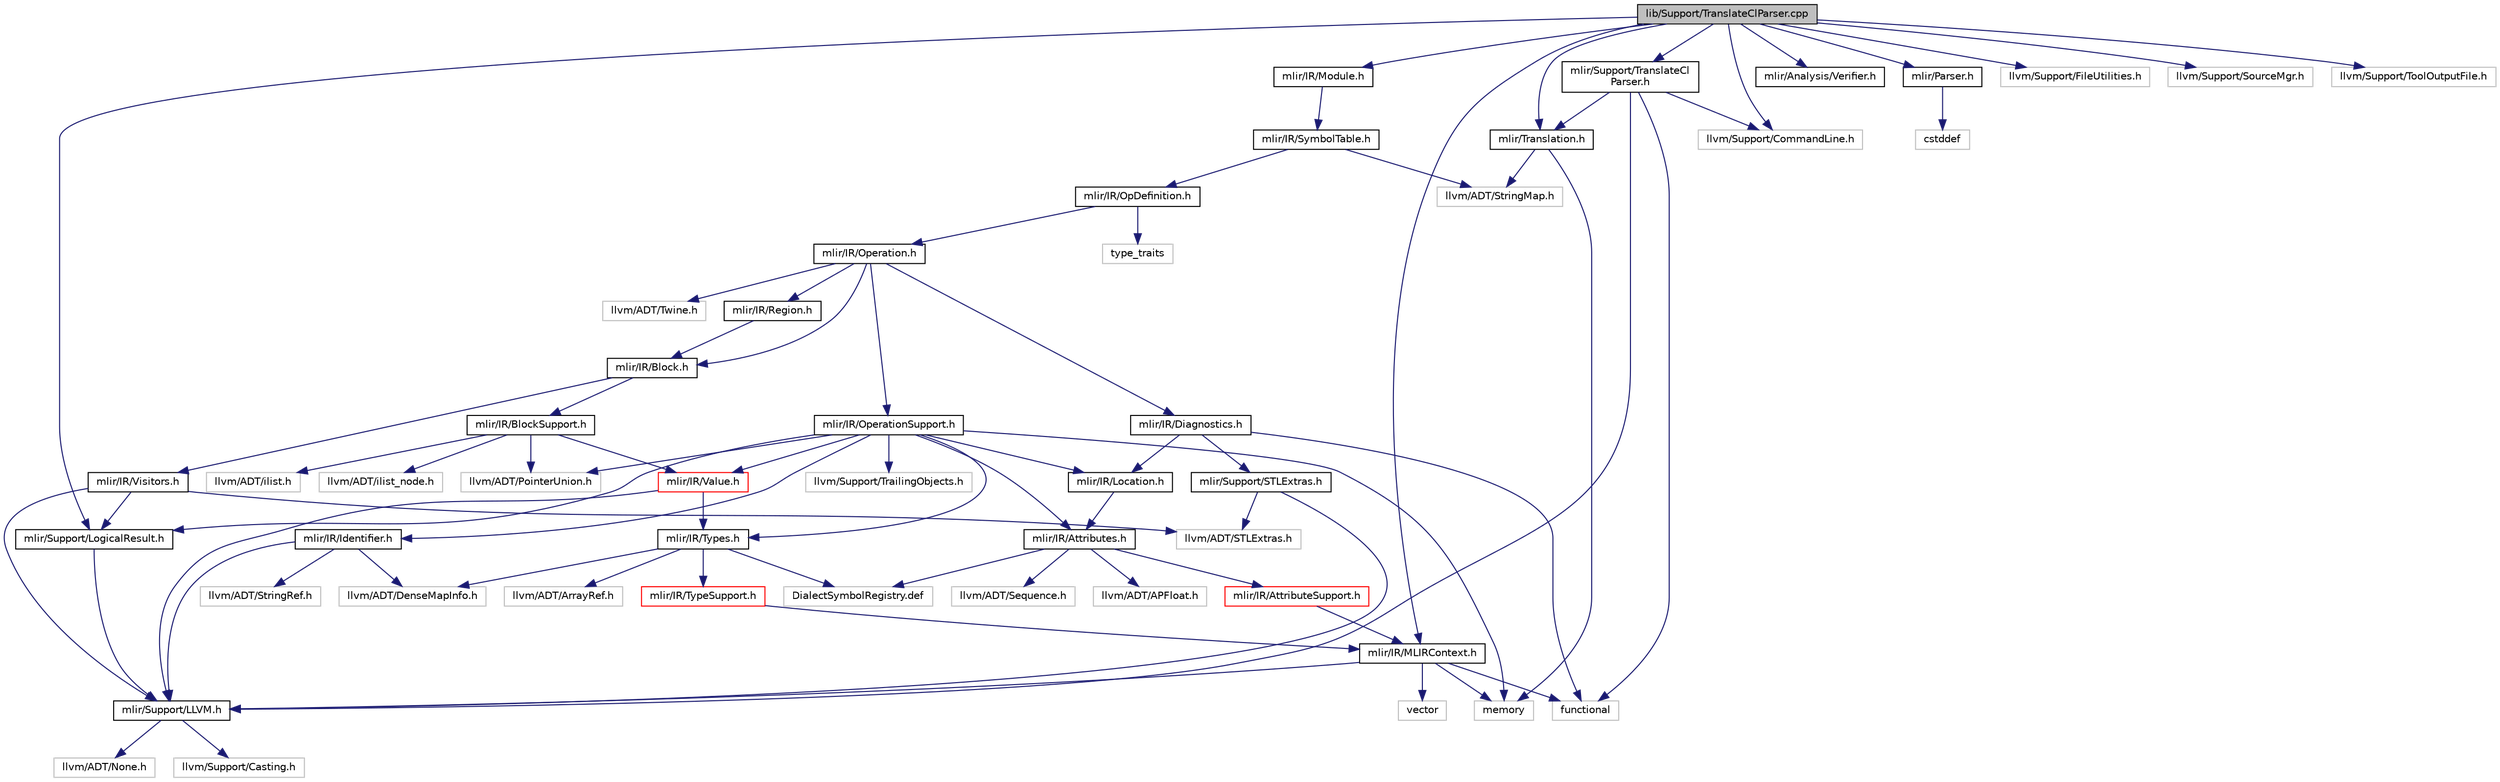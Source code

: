 digraph "lib/Support/TranslateClParser.cpp"
{
  bgcolor="transparent";
  edge [fontname="Helvetica",fontsize="10",labelfontname="Helvetica",labelfontsize="10"];
  node [fontname="Helvetica",fontsize="10",shape=record];
  Node0 [label="lib/Support/TranslateClParser.cpp",height=0.2,width=0.4,color="black", fillcolor="grey75", style="filled", fontcolor="black"];
  Node0 -> Node1 [color="midnightblue",fontsize="10",style="solid",fontname="Helvetica"];
  Node1 [label="mlir/Support/TranslateCl\lParser.h",height=0.2,width=0.4,color="black",URL="$TranslateClParser_8h.html"];
  Node1 -> Node2 [color="midnightblue",fontsize="10",style="solid",fontname="Helvetica"];
  Node2 [label="mlir/Support/LLVM.h",height=0.2,width=0.4,color="black",URL="$LLVM_8h.html"];
  Node2 -> Node3 [color="midnightblue",fontsize="10",style="solid",fontname="Helvetica"];
  Node3 [label="llvm/ADT/None.h",height=0.2,width=0.4,color="grey75"];
  Node2 -> Node4 [color="midnightblue",fontsize="10",style="solid",fontname="Helvetica"];
  Node4 [label="llvm/Support/Casting.h",height=0.2,width=0.4,color="grey75"];
  Node1 -> Node5 [color="midnightblue",fontsize="10",style="solid",fontname="Helvetica"];
  Node5 [label="mlir/Translation.h",height=0.2,width=0.4,color="black",URL="$Translation_8h.html"];
  Node5 -> Node6 [color="midnightblue",fontsize="10",style="solid",fontname="Helvetica"];
  Node6 [label="llvm/ADT/StringMap.h",height=0.2,width=0.4,color="grey75"];
  Node5 -> Node7 [color="midnightblue",fontsize="10",style="solid",fontname="Helvetica"];
  Node7 [label="memory",height=0.2,width=0.4,color="grey75"];
  Node1 -> Node8 [color="midnightblue",fontsize="10",style="solid",fontname="Helvetica"];
  Node8 [label="llvm/Support/CommandLine.h",height=0.2,width=0.4,color="grey75"];
  Node1 -> Node9 [color="midnightblue",fontsize="10",style="solid",fontname="Helvetica"];
  Node9 [label="functional",height=0.2,width=0.4,color="grey75"];
  Node0 -> Node10 [color="midnightblue",fontsize="10",style="solid",fontname="Helvetica"];
  Node10 [label="mlir/Analysis/Verifier.h",height=0.2,width=0.4,color="black",URL="$Verifier_8h.html"];
  Node0 -> Node11 [color="midnightblue",fontsize="10",style="solid",fontname="Helvetica"];
  Node11 [label="mlir/IR/MLIRContext.h",height=0.2,width=0.4,color="black",URL="$MLIRContext_8h.html"];
  Node11 -> Node2 [color="midnightblue",fontsize="10",style="solid",fontname="Helvetica"];
  Node11 -> Node9 [color="midnightblue",fontsize="10",style="solid",fontname="Helvetica"];
  Node11 -> Node7 [color="midnightblue",fontsize="10",style="solid",fontname="Helvetica"];
  Node11 -> Node12 [color="midnightblue",fontsize="10",style="solid",fontname="Helvetica"];
  Node12 [label="vector",height=0.2,width=0.4,color="grey75"];
  Node0 -> Node13 [color="midnightblue",fontsize="10",style="solid",fontname="Helvetica"];
  Node13 [label="mlir/IR/Module.h",height=0.2,width=0.4,color="black",URL="$Module_8h.html"];
  Node13 -> Node14 [color="midnightblue",fontsize="10",style="solid",fontname="Helvetica"];
  Node14 [label="mlir/IR/SymbolTable.h",height=0.2,width=0.4,color="black",URL="$SymbolTable_8h.html"];
  Node14 -> Node15 [color="midnightblue",fontsize="10",style="solid",fontname="Helvetica"];
  Node15 [label="mlir/IR/OpDefinition.h",height=0.2,width=0.4,color="black",URL="$OpDefinition_8h.html"];
  Node15 -> Node16 [color="midnightblue",fontsize="10",style="solid",fontname="Helvetica"];
  Node16 [label="mlir/IR/Operation.h",height=0.2,width=0.4,color="black",URL="$Operation_8h.html"];
  Node16 -> Node17 [color="midnightblue",fontsize="10",style="solid",fontname="Helvetica"];
  Node17 [label="mlir/IR/Block.h",height=0.2,width=0.4,color="black",URL="$Block_8h.html"];
  Node17 -> Node18 [color="midnightblue",fontsize="10",style="solid",fontname="Helvetica"];
  Node18 [label="mlir/IR/BlockSupport.h",height=0.2,width=0.4,color="black",URL="$BlockSupport_8h.html"];
  Node18 -> Node19 [color="midnightblue",fontsize="10",style="solid",fontname="Helvetica"];
  Node19 [label="mlir/IR/Value.h",height=0.2,width=0.4,color="red",URL="$Value_8h.html"];
  Node19 -> Node20 [color="midnightblue",fontsize="10",style="solid",fontname="Helvetica"];
  Node20 [label="mlir/IR/Types.h",height=0.2,width=0.4,color="black",URL="$Types_8h.html"];
  Node20 -> Node21 [color="midnightblue",fontsize="10",style="solid",fontname="Helvetica"];
  Node21 [label="mlir/IR/TypeSupport.h",height=0.2,width=0.4,color="red",URL="$TypeSupport_8h.html"];
  Node21 -> Node11 [color="midnightblue",fontsize="10",style="solid",fontname="Helvetica"];
  Node20 -> Node30 [color="midnightblue",fontsize="10",style="solid",fontname="Helvetica"];
  Node30 [label="llvm/ADT/ArrayRef.h",height=0.2,width=0.4,color="grey75"];
  Node20 -> Node31 [color="midnightblue",fontsize="10",style="solid",fontname="Helvetica"];
  Node31 [label="llvm/ADT/DenseMapInfo.h",height=0.2,width=0.4,color="grey75"];
  Node20 -> Node32 [color="midnightblue",fontsize="10",style="solid",fontname="Helvetica"];
  Node32 [label="DialectSymbolRegistry.def",height=0.2,width=0.4,color="grey75"];
  Node19 -> Node2 [color="midnightblue",fontsize="10",style="solid",fontname="Helvetica"];
  Node18 -> Node41 [color="midnightblue",fontsize="10",style="solid",fontname="Helvetica"];
  Node41 [label="llvm/ADT/PointerUnion.h",height=0.2,width=0.4,color="grey75"];
  Node18 -> Node42 [color="midnightblue",fontsize="10",style="solid",fontname="Helvetica"];
  Node42 [label="llvm/ADT/ilist.h",height=0.2,width=0.4,color="grey75"];
  Node18 -> Node43 [color="midnightblue",fontsize="10",style="solid",fontname="Helvetica"];
  Node43 [label="llvm/ADT/ilist_node.h",height=0.2,width=0.4,color="grey75"];
  Node17 -> Node44 [color="midnightblue",fontsize="10",style="solid",fontname="Helvetica"];
  Node44 [label="mlir/IR/Visitors.h",height=0.2,width=0.4,color="black",URL="$Visitors_8h.html"];
  Node44 -> Node2 [color="midnightblue",fontsize="10",style="solid",fontname="Helvetica"];
  Node44 -> Node23 [color="midnightblue",fontsize="10",style="solid",fontname="Helvetica"];
  Node23 [label="mlir/Support/LogicalResult.h",height=0.2,width=0.4,color="black",URL="$LogicalResult_8h.html"];
  Node23 -> Node2 [color="midnightblue",fontsize="10",style="solid",fontname="Helvetica"];
  Node44 -> Node25 [color="midnightblue",fontsize="10",style="solid",fontname="Helvetica"];
  Node25 [label="llvm/ADT/STLExtras.h",height=0.2,width=0.4,color="grey75"];
  Node16 -> Node45 [color="midnightblue",fontsize="10",style="solid",fontname="Helvetica"];
  Node45 [label="mlir/IR/Diagnostics.h",height=0.2,width=0.4,color="black",URL="$Diagnostics_8h.html"];
  Node45 -> Node34 [color="midnightblue",fontsize="10",style="solid",fontname="Helvetica"];
  Node34 [label="mlir/IR/Location.h",height=0.2,width=0.4,color="black",URL="$Location_8h.html"];
  Node34 -> Node35 [color="midnightblue",fontsize="10",style="solid",fontname="Helvetica"];
  Node35 [label="mlir/IR/Attributes.h",height=0.2,width=0.4,color="black",URL="$Attributes_8h.html"];
  Node35 -> Node36 [color="midnightblue",fontsize="10",style="solid",fontname="Helvetica"];
  Node36 [label="mlir/IR/AttributeSupport.h",height=0.2,width=0.4,color="red",URL="$AttributeSupport_8h.html"];
  Node36 -> Node11 [color="midnightblue",fontsize="10",style="solid",fontname="Helvetica"];
  Node35 -> Node38 [color="midnightblue",fontsize="10",style="solid",fontname="Helvetica"];
  Node38 [label="llvm/ADT/APFloat.h",height=0.2,width=0.4,color="grey75"];
  Node35 -> Node39 [color="midnightblue",fontsize="10",style="solid",fontname="Helvetica"];
  Node39 [label="llvm/ADT/Sequence.h",height=0.2,width=0.4,color="grey75"];
  Node35 -> Node32 [color="midnightblue",fontsize="10",style="solid",fontname="Helvetica"];
  Node45 -> Node24 [color="midnightblue",fontsize="10",style="solid",fontname="Helvetica"];
  Node24 [label="mlir/Support/STLExtras.h",height=0.2,width=0.4,color="black",URL="$STLExtras_8h.html"];
  Node24 -> Node2 [color="midnightblue",fontsize="10",style="solid",fontname="Helvetica"];
  Node24 -> Node25 [color="midnightblue",fontsize="10",style="solid",fontname="Helvetica"];
  Node45 -> Node9 [color="midnightblue",fontsize="10",style="solid",fontname="Helvetica"];
  Node16 -> Node46 [color="midnightblue",fontsize="10",style="solid",fontname="Helvetica"];
  Node46 [label="mlir/IR/OperationSupport.h",height=0.2,width=0.4,color="black",URL="$OperationSupport_8h.html"];
  Node46 -> Node35 [color="midnightblue",fontsize="10",style="solid",fontname="Helvetica"];
  Node46 -> Node47 [color="midnightblue",fontsize="10",style="solid",fontname="Helvetica"];
  Node47 [label="mlir/IR/Identifier.h",height=0.2,width=0.4,color="black",URL="$Identifier_8h.html"];
  Node47 -> Node2 [color="midnightblue",fontsize="10",style="solid",fontname="Helvetica"];
  Node47 -> Node31 [color="midnightblue",fontsize="10",style="solid",fontname="Helvetica"];
  Node47 -> Node48 [color="midnightblue",fontsize="10",style="solid",fontname="Helvetica"];
  Node48 [label="llvm/ADT/StringRef.h",height=0.2,width=0.4,color="grey75"];
  Node46 -> Node34 [color="midnightblue",fontsize="10",style="solid",fontname="Helvetica"];
  Node46 -> Node20 [color="midnightblue",fontsize="10",style="solid",fontname="Helvetica"];
  Node46 -> Node19 [color="midnightblue",fontsize="10",style="solid",fontname="Helvetica"];
  Node46 -> Node23 [color="midnightblue",fontsize="10",style="solid",fontname="Helvetica"];
  Node46 -> Node41 [color="midnightblue",fontsize="10",style="solid",fontname="Helvetica"];
  Node46 -> Node49 [color="midnightblue",fontsize="10",style="solid",fontname="Helvetica"];
  Node49 [label="llvm/Support/TrailingObjects.h",height=0.2,width=0.4,color="grey75"];
  Node46 -> Node7 [color="midnightblue",fontsize="10",style="solid",fontname="Helvetica"];
  Node16 -> Node50 [color="midnightblue",fontsize="10",style="solid",fontname="Helvetica"];
  Node50 [label="mlir/IR/Region.h",height=0.2,width=0.4,color="black",URL="$IR_2Region_8h.html"];
  Node50 -> Node17 [color="midnightblue",fontsize="10",style="solid",fontname="Helvetica"];
  Node16 -> Node51 [color="midnightblue",fontsize="10",style="solid",fontname="Helvetica"];
  Node51 [label="llvm/ADT/Twine.h",height=0.2,width=0.4,color="grey75"];
  Node15 -> Node52 [color="midnightblue",fontsize="10",style="solid",fontname="Helvetica"];
  Node52 [label="type_traits",height=0.2,width=0.4,color="grey75"];
  Node14 -> Node6 [color="midnightblue",fontsize="10",style="solid",fontname="Helvetica"];
  Node0 -> Node53 [color="midnightblue",fontsize="10",style="solid",fontname="Helvetica"];
  Node53 [label="mlir/Parser.h",height=0.2,width=0.4,color="black",URL="$Parser_8h.html"];
  Node53 -> Node54 [color="midnightblue",fontsize="10",style="solid",fontname="Helvetica"];
  Node54 [label="cstddef",height=0.2,width=0.4,color="grey75"];
  Node0 -> Node23 [color="midnightblue",fontsize="10",style="solid",fontname="Helvetica"];
  Node0 -> Node5 [color="midnightblue",fontsize="10",style="solid",fontname="Helvetica"];
  Node0 -> Node8 [color="midnightblue",fontsize="10",style="solid",fontname="Helvetica"];
  Node0 -> Node55 [color="midnightblue",fontsize="10",style="solid",fontname="Helvetica"];
  Node55 [label="llvm/Support/FileUtilities.h",height=0.2,width=0.4,color="grey75"];
  Node0 -> Node56 [color="midnightblue",fontsize="10",style="solid",fontname="Helvetica"];
  Node56 [label="llvm/Support/SourceMgr.h",height=0.2,width=0.4,color="grey75"];
  Node0 -> Node57 [color="midnightblue",fontsize="10",style="solid",fontname="Helvetica"];
  Node57 [label="llvm/Support/ToolOutputFile.h",height=0.2,width=0.4,color="grey75"];
}
